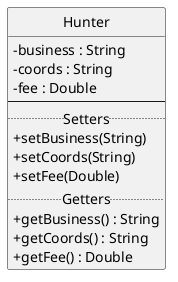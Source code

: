 @startuml Hunter

skinparam classAttributeIconSize 0

class Hunter {
    {field} - business : String
    {field} - coords : String
    {field} - fee : Double
    --
    .. Setters ..
    {method} + setBusiness(String)
    {method} + setCoords(String)
    {method} + setFee(Double)
    .. Getters ..
    {method} + getBusiness() : String
    {method} + getCoords() : String
    {method} + getFee() : Double
}

hide Hunter circle

@enduml